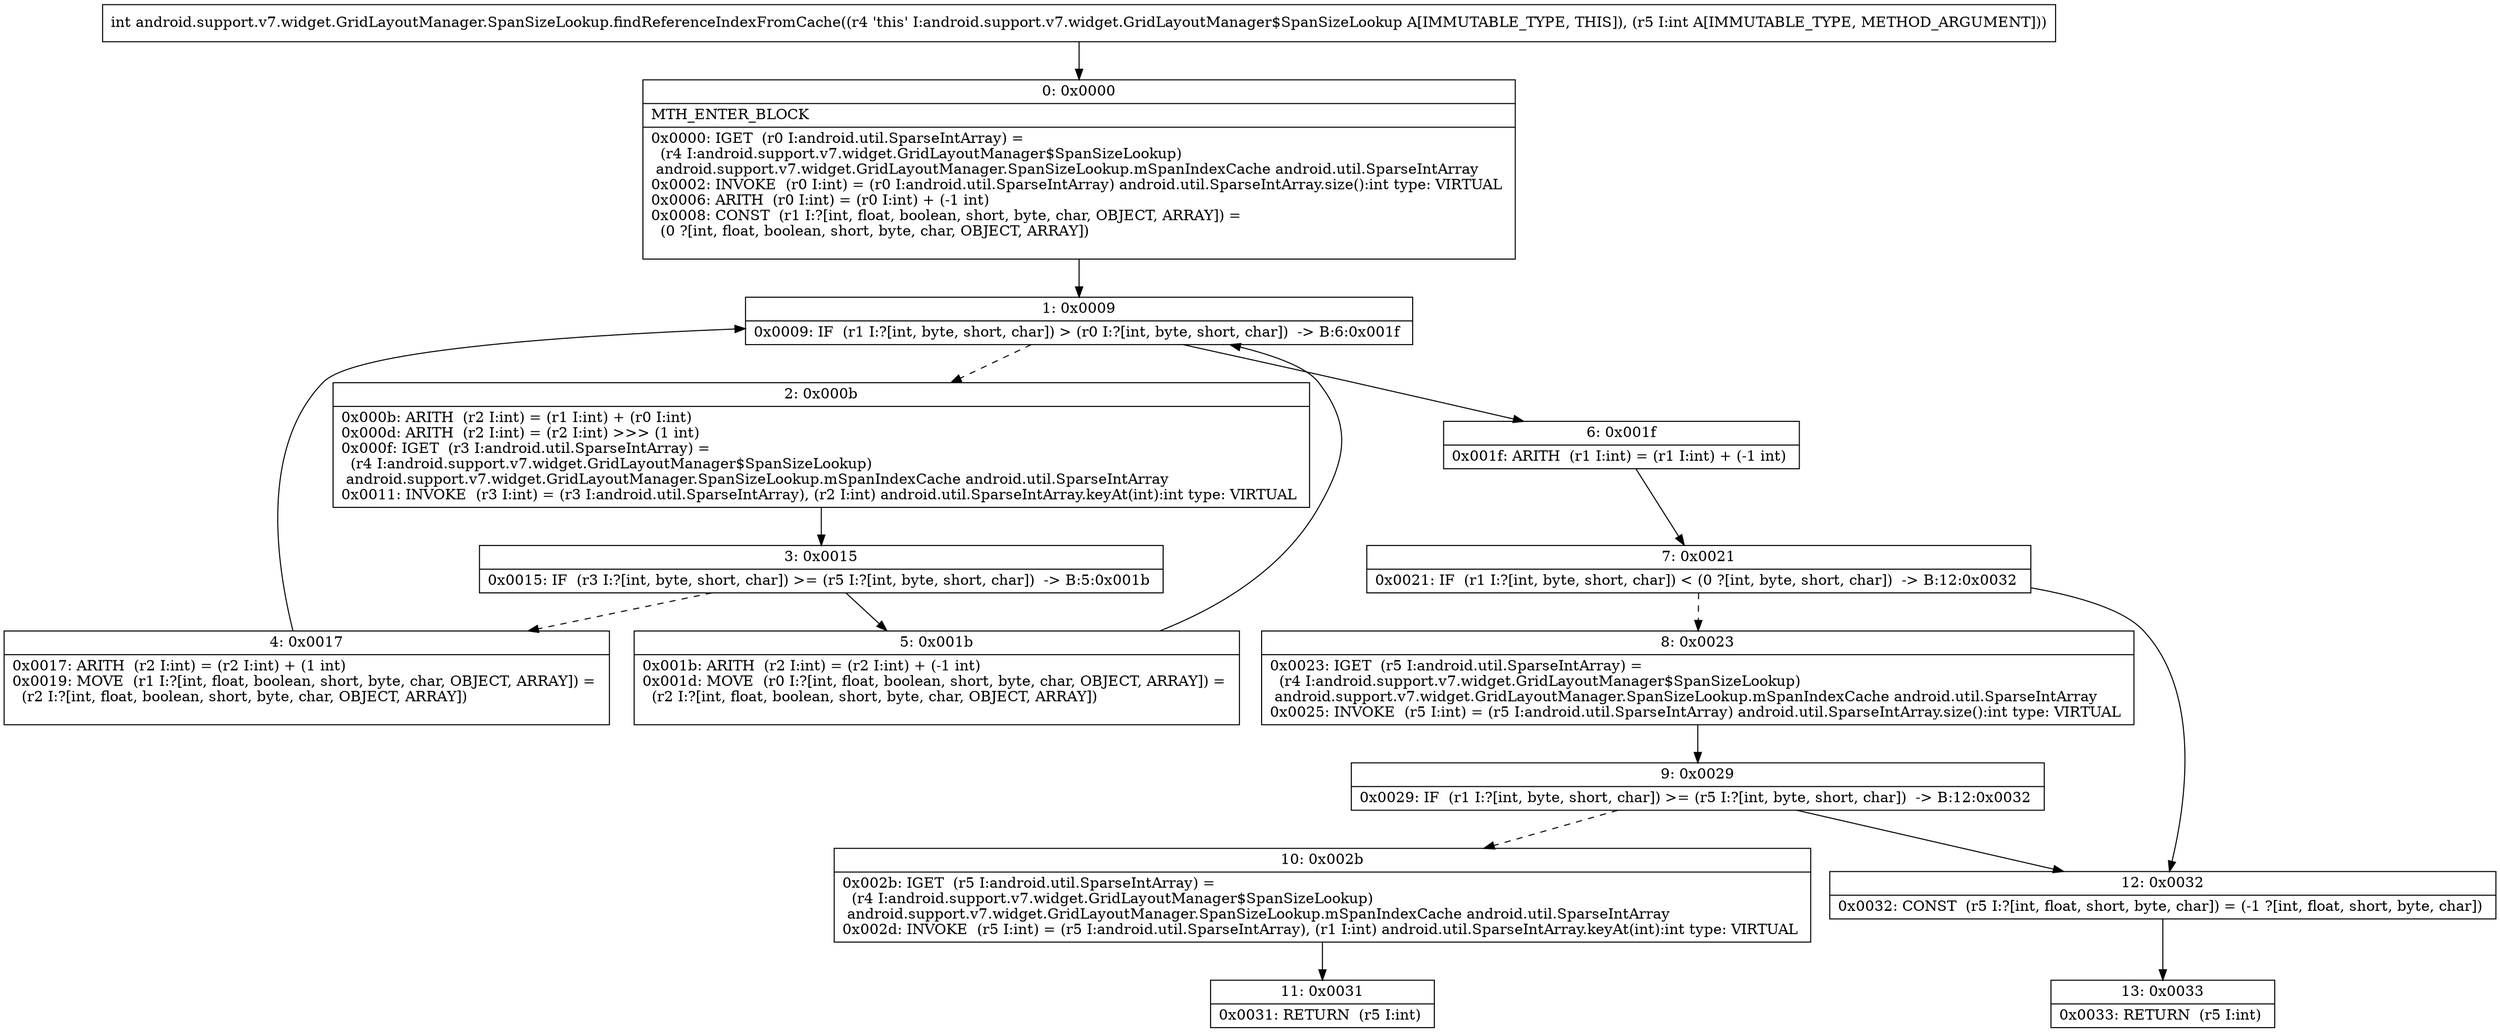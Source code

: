 digraph "CFG forandroid.support.v7.widget.GridLayoutManager.SpanSizeLookup.findReferenceIndexFromCache(I)I" {
Node_0 [shape=record,label="{0\:\ 0x0000|MTH_ENTER_BLOCK\l|0x0000: IGET  (r0 I:android.util.SparseIntArray) = \l  (r4 I:android.support.v7.widget.GridLayoutManager$SpanSizeLookup)\l android.support.v7.widget.GridLayoutManager.SpanSizeLookup.mSpanIndexCache android.util.SparseIntArray \l0x0002: INVOKE  (r0 I:int) = (r0 I:android.util.SparseIntArray) android.util.SparseIntArray.size():int type: VIRTUAL \l0x0006: ARITH  (r0 I:int) = (r0 I:int) + (\-1 int) \l0x0008: CONST  (r1 I:?[int, float, boolean, short, byte, char, OBJECT, ARRAY]) = \l  (0 ?[int, float, boolean, short, byte, char, OBJECT, ARRAY])\l \l}"];
Node_1 [shape=record,label="{1\:\ 0x0009|0x0009: IF  (r1 I:?[int, byte, short, char]) \> (r0 I:?[int, byte, short, char])  \-\> B:6:0x001f \l}"];
Node_2 [shape=record,label="{2\:\ 0x000b|0x000b: ARITH  (r2 I:int) = (r1 I:int) + (r0 I:int) \l0x000d: ARITH  (r2 I:int) = (r2 I:int) \>\>\> (1 int) \l0x000f: IGET  (r3 I:android.util.SparseIntArray) = \l  (r4 I:android.support.v7.widget.GridLayoutManager$SpanSizeLookup)\l android.support.v7.widget.GridLayoutManager.SpanSizeLookup.mSpanIndexCache android.util.SparseIntArray \l0x0011: INVOKE  (r3 I:int) = (r3 I:android.util.SparseIntArray), (r2 I:int) android.util.SparseIntArray.keyAt(int):int type: VIRTUAL \l}"];
Node_3 [shape=record,label="{3\:\ 0x0015|0x0015: IF  (r3 I:?[int, byte, short, char]) \>= (r5 I:?[int, byte, short, char])  \-\> B:5:0x001b \l}"];
Node_4 [shape=record,label="{4\:\ 0x0017|0x0017: ARITH  (r2 I:int) = (r2 I:int) + (1 int) \l0x0019: MOVE  (r1 I:?[int, float, boolean, short, byte, char, OBJECT, ARRAY]) = \l  (r2 I:?[int, float, boolean, short, byte, char, OBJECT, ARRAY])\l \l}"];
Node_5 [shape=record,label="{5\:\ 0x001b|0x001b: ARITH  (r2 I:int) = (r2 I:int) + (\-1 int) \l0x001d: MOVE  (r0 I:?[int, float, boolean, short, byte, char, OBJECT, ARRAY]) = \l  (r2 I:?[int, float, boolean, short, byte, char, OBJECT, ARRAY])\l \l}"];
Node_6 [shape=record,label="{6\:\ 0x001f|0x001f: ARITH  (r1 I:int) = (r1 I:int) + (\-1 int) \l}"];
Node_7 [shape=record,label="{7\:\ 0x0021|0x0021: IF  (r1 I:?[int, byte, short, char]) \< (0 ?[int, byte, short, char])  \-\> B:12:0x0032 \l}"];
Node_8 [shape=record,label="{8\:\ 0x0023|0x0023: IGET  (r5 I:android.util.SparseIntArray) = \l  (r4 I:android.support.v7.widget.GridLayoutManager$SpanSizeLookup)\l android.support.v7.widget.GridLayoutManager.SpanSizeLookup.mSpanIndexCache android.util.SparseIntArray \l0x0025: INVOKE  (r5 I:int) = (r5 I:android.util.SparseIntArray) android.util.SparseIntArray.size():int type: VIRTUAL \l}"];
Node_9 [shape=record,label="{9\:\ 0x0029|0x0029: IF  (r1 I:?[int, byte, short, char]) \>= (r5 I:?[int, byte, short, char])  \-\> B:12:0x0032 \l}"];
Node_10 [shape=record,label="{10\:\ 0x002b|0x002b: IGET  (r5 I:android.util.SparseIntArray) = \l  (r4 I:android.support.v7.widget.GridLayoutManager$SpanSizeLookup)\l android.support.v7.widget.GridLayoutManager.SpanSizeLookup.mSpanIndexCache android.util.SparseIntArray \l0x002d: INVOKE  (r5 I:int) = (r5 I:android.util.SparseIntArray), (r1 I:int) android.util.SparseIntArray.keyAt(int):int type: VIRTUAL \l}"];
Node_11 [shape=record,label="{11\:\ 0x0031|0x0031: RETURN  (r5 I:int) \l}"];
Node_12 [shape=record,label="{12\:\ 0x0032|0x0032: CONST  (r5 I:?[int, float, short, byte, char]) = (\-1 ?[int, float, short, byte, char]) \l}"];
Node_13 [shape=record,label="{13\:\ 0x0033|0x0033: RETURN  (r5 I:int) \l}"];
MethodNode[shape=record,label="{int android.support.v7.widget.GridLayoutManager.SpanSizeLookup.findReferenceIndexFromCache((r4 'this' I:android.support.v7.widget.GridLayoutManager$SpanSizeLookup A[IMMUTABLE_TYPE, THIS]), (r5 I:int A[IMMUTABLE_TYPE, METHOD_ARGUMENT])) }"];
MethodNode -> Node_0;
Node_0 -> Node_1;
Node_1 -> Node_2[style=dashed];
Node_1 -> Node_6;
Node_2 -> Node_3;
Node_3 -> Node_4[style=dashed];
Node_3 -> Node_5;
Node_4 -> Node_1;
Node_5 -> Node_1;
Node_6 -> Node_7;
Node_7 -> Node_8[style=dashed];
Node_7 -> Node_12;
Node_8 -> Node_9;
Node_9 -> Node_10[style=dashed];
Node_9 -> Node_12;
Node_10 -> Node_11;
Node_12 -> Node_13;
}

